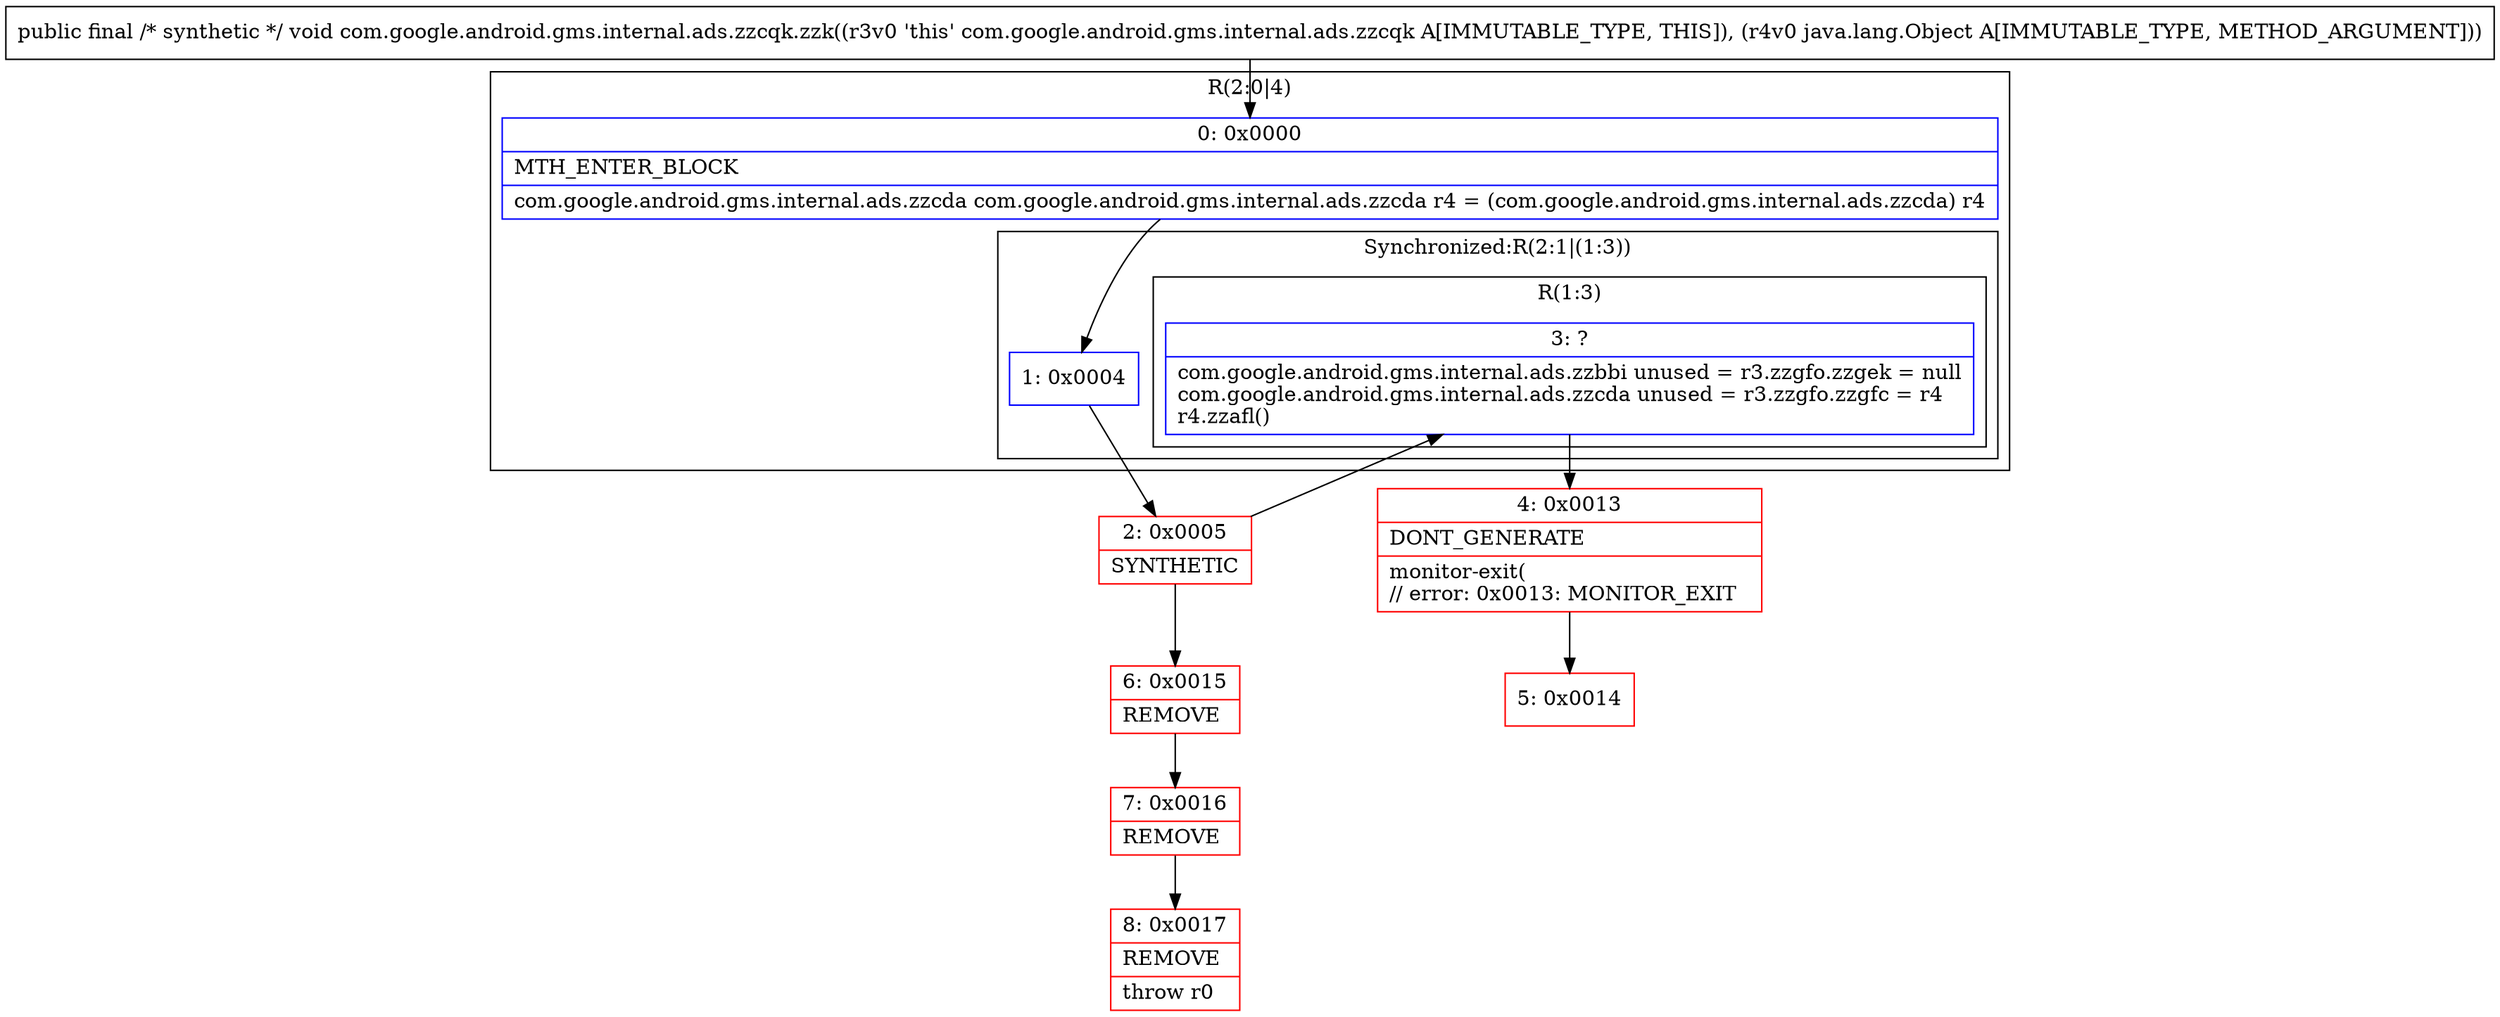 digraph "CFG forcom.google.android.gms.internal.ads.zzcqk.zzk(Ljava\/lang\/Object;)V" {
subgraph cluster_Region_592211569 {
label = "R(2:0|4)";
node [shape=record,color=blue];
Node_0 [shape=record,label="{0\:\ 0x0000|MTH_ENTER_BLOCK\l|com.google.android.gms.internal.ads.zzcda com.google.android.gms.internal.ads.zzcda r4 = (com.google.android.gms.internal.ads.zzcda) r4\l}"];
subgraph cluster_SynchronizedRegion_10186606 {
label = "Synchronized:R(2:1|(1:3))";
node [shape=record,color=blue];
Node_1 [shape=record,label="{1\:\ 0x0004}"];
subgraph cluster_Region_1750326080 {
label = "R(1:3)";
node [shape=record,color=blue];
Node_3 [shape=record,label="{3\:\ ?|com.google.android.gms.internal.ads.zzbbi unused = r3.zzgfo.zzgek = null\lcom.google.android.gms.internal.ads.zzcda unused = r3.zzgfo.zzgfc = r4\lr4.zzafl()\l}"];
}
}
}
Node_2 [shape=record,color=red,label="{2\:\ 0x0005|SYNTHETIC\l}"];
Node_4 [shape=record,color=red,label="{4\:\ 0x0013|DONT_GENERATE\l|monitor\-exit(\l\/\/ error: 0x0013: MONITOR_EXIT  \l}"];
Node_5 [shape=record,color=red,label="{5\:\ 0x0014}"];
Node_6 [shape=record,color=red,label="{6\:\ 0x0015|REMOVE\l}"];
Node_7 [shape=record,color=red,label="{7\:\ 0x0016|REMOVE\l}"];
Node_8 [shape=record,color=red,label="{8\:\ 0x0017|REMOVE\l|throw r0\l}"];
MethodNode[shape=record,label="{public final \/* synthetic *\/ void com.google.android.gms.internal.ads.zzcqk.zzk((r3v0 'this' com.google.android.gms.internal.ads.zzcqk A[IMMUTABLE_TYPE, THIS]), (r4v0 java.lang.Object A[IMMUTABLE_TYPE, METHOD_ARGUMENT])) }"];
MethodNode -> Node_0;
Node_0 -> Node_1;
Node_1 -> Node_2;
Node_3 -> Node_4;
Node_2 -> Node_3;
Node_2 -> Node_6;
Node_4 -> Node_5;
Node_6 -> Node_7;
Node_7 -> Node_8;
}


